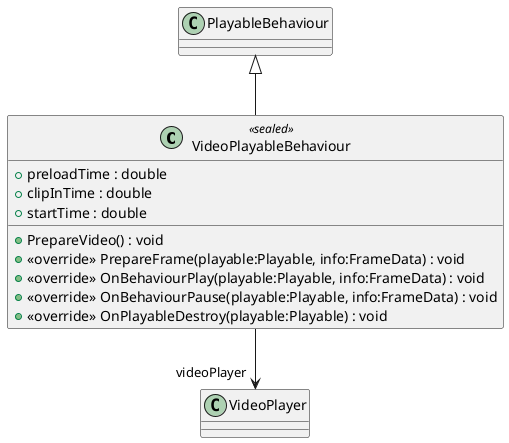 @startuml
class VideoPlayableBehaviour <<sealed>> {
    + preloadTime : double
    + clipInTime : double
    + startTime : double
    + PrepareVideo() : void
    + <<override>> PrepareFrame(playable:Playable, info:FrameData) : void
    + <<override>> OnBehaviourPlay(playable:Playable, info:FrameData) : void
    + <<override>> OnBehaviourPause(playable:Playable, info:FrameData) : void
    + <<override>> OnPlayableDestroy(playable:Playable) : void
}
PlayableBehaviour <|-- VideoPlayableBehaviour
VideoPlayableBehaviour --> "videoPlayer" VideoPlayer
@enduml

